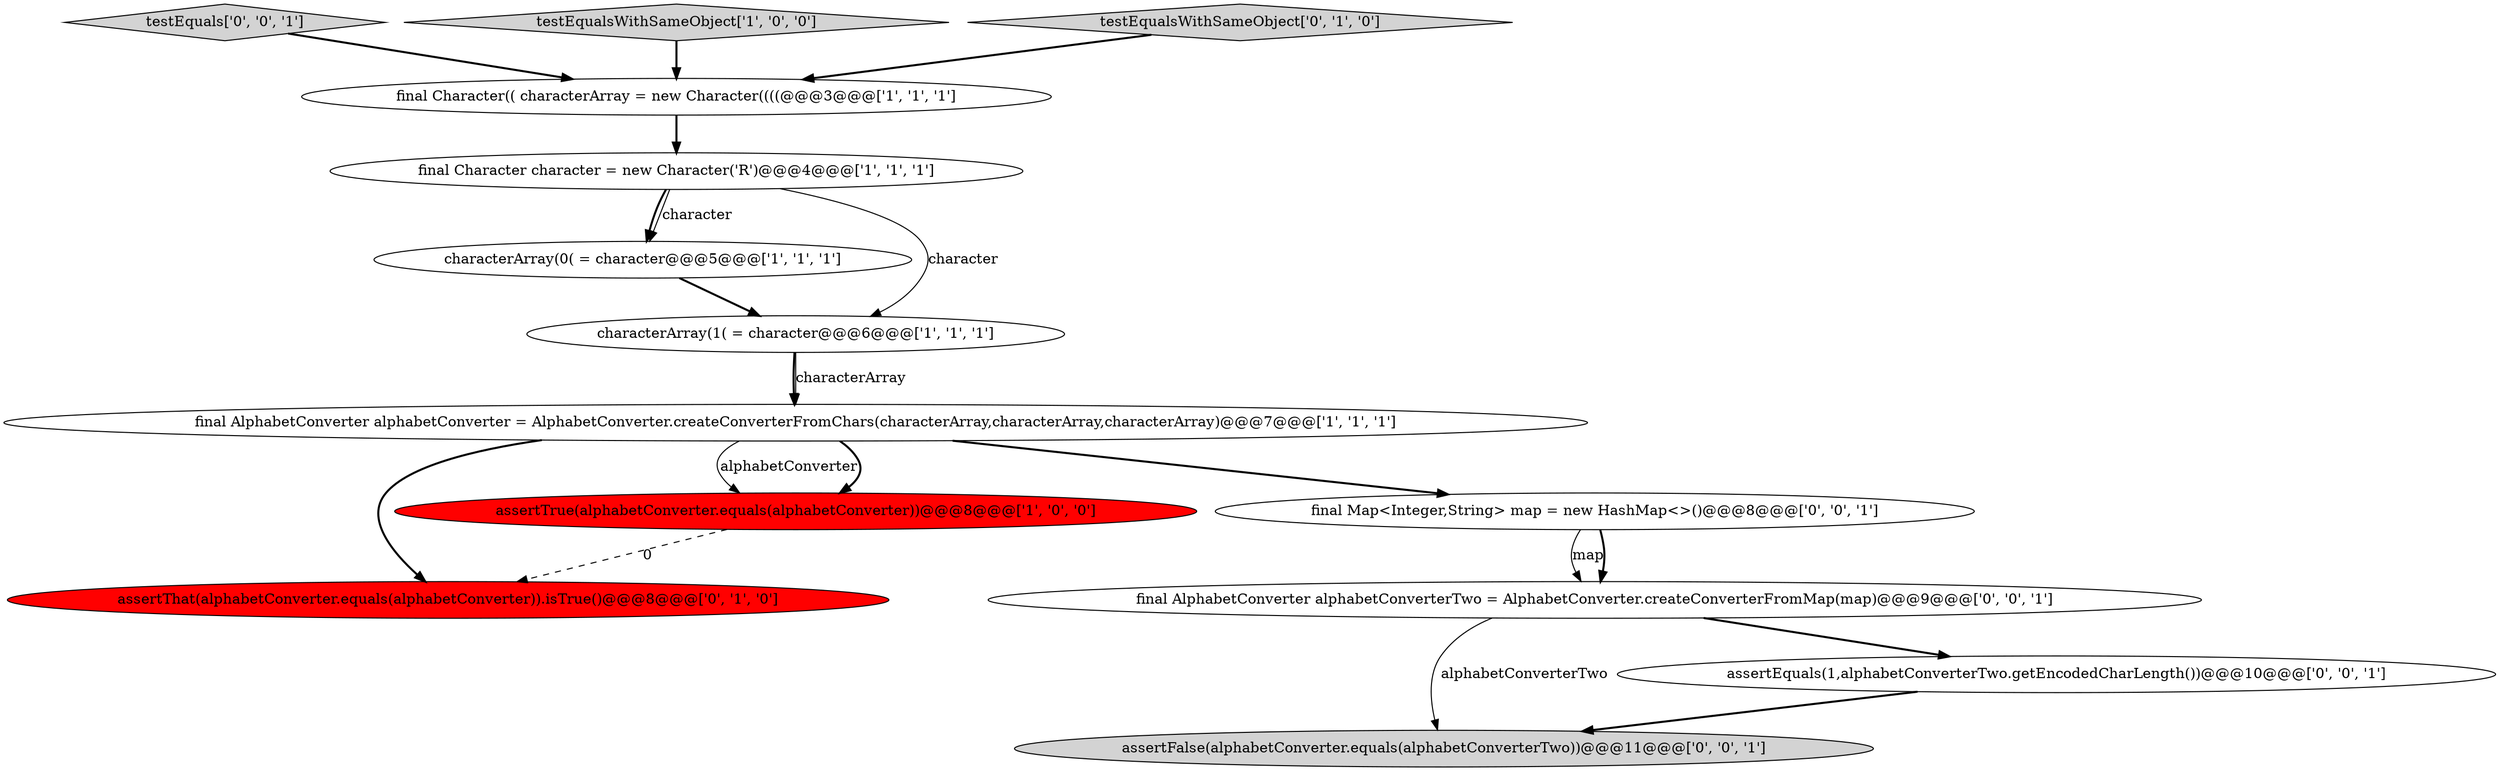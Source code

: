 digraph {
1 [style = filled, label = "characterArray(0( = character@@@5@@@['1', '1', '1']", fillcolor = white, shape = ellipse image = "AAA0AAABBB1BBB"];
7 [style = filled, label = "assertThat(alphabetConverter.equals(alphabetConverter)).isTrue()@@@8@@@['0', '1', '0']", fillcolor = red, shape = ellipse image = "AAA1AAABBB2BBB"];
10 [style = filled, label = "assertFalse(alphabetConverter.equals(alphabetConverterTwo))@@@11@@@['0', '0', '1']", fillcolor = lightgray, shape = ellipse image = "AAA0AAABBB3BBB"];
3 [style = filled, label = "final AlphabetConverter alphabetConverter = AlphabetConverter.createConverterFromChars(characterArray,characterArray,characterArray)@@@7@@@['1', '1', '1']", fillcolor = white, shape = ellipse image = "AAA0AAABBB1BBB"];
13 [style = filled, label = "testEquals['0', '0', '1']", fillcolor = lightgray, shape = diamond image = "AAA0AAABBB3BBB"];
9 [style = filled, label = "assertEquals(1,alphabetConverterTwo.getEncodedCharLength())@@@10@@@['0', '0', '1']", fillcolor = white, shape = ellipse image = "AAA0AAABBB3BBB"];
2 [style = filled, label = "testEqualsWithSameObject['1', '0', '0']", fillcolor = lightgray, shape = diamond image = "AAA0AAABBB1BBB"];
4 [style = filled, label = "assertTrue(alphabetConverter.equals(alphabetConverter))@@@8@@@['1', '0', '0']", fillcolor = red, shape = ellipse image = "AAA1AAABBB1BBB"];
5 [style = filled, label = "characterArray(1( = character@@@6@@@['1', '1', '1']", fillcolor = white, shape = ellipse image = "AAA0AAABBB1BBB"];
0 [style = filled, label = "final Character(( characterArray = new Character((((@@@3@@@['1', '1', '1']", fillcolor = white, shape = ellipse image = "AAA0AAABBB1BBB"];
11 [style = filled, label = "final AlphabetConverter alphabetConverterTwo = AlphabetConverter.createConverterFromMap(map)@@@9@@@['0', '0', '1']", fillcolor = white, shape = ellipse image = "AAA0AAABBB3BBB"];
12 [style = filled, label = "final Map<Integer,String> map = new HashMap<>()@@@8@@@['0', '0', '1']", fillcolor = white, shape = ellipse image = "AAA0AAABBB3BBB"];
6 [style = filled, label = "final Character character = new Character('R')@@@4@@@['1', '1', '1']", fillcolor = white, shape = ellipse image = "AAA0AAABBB1BBB"];
8 [style = filled, label = "testEqualsWithSameObject['0', '1', '0']", fillcolor = lightgray, shape = diamond image = "AAA0AAABBB2BBB"];
1->5 [style = bold, label=""];
5->3 [style = bold, label=""];
8->0 [style = bold, label=""];
6->1 [style = bold, label=""];
2->0 [style = bold, label=""];
3->4 [style = solid, label="alphabetConverter"];
6->5 [style = solid, label="character"];
3->12 [style = bold, label=""];
9->10 [style = bold, label=""];
3->7 [style = bold, label=""];
11->9 [style = bold, label=""];
0->6 [style = bold, label=""];
3->4 [style = bold, label=""];
6->1 [style = solid, label="character"];
12->11 [style = solid, label="map"];
4->7 [style = dashed, label="0"];
5->3 [style = solid, label="characterArray"];
11->10 [style = solid, label="alphabetConverterTwo"];
13->0 [style = bold, label=""];
12->11 [style = bold, label=""];
}

